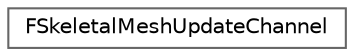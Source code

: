 digraph "Graphical Class Hierarchy"
{
 // INTERACTIVE_SVG=YES
 // LATEX_PDF_SIZE
  bgcolor="transparent";
  edge [fontname=Helvetica,fontsize=10,labelfontname=Helvetica,labelfontsize=10];
  node [fontname=Helvetica,fontsize=10,shape=box,height=0.2,width=0.4];
  rankdir="LR";
  Node0 [id="Node000000",label="FSkeletalMeshUpdateChannel",height=0.2,width=0.4,color="grey40", fillcolor="white", style="filled",URL="$d5/d24/classFSkeletalMeshUpdateChannel.html",tooltip=" "];
}
